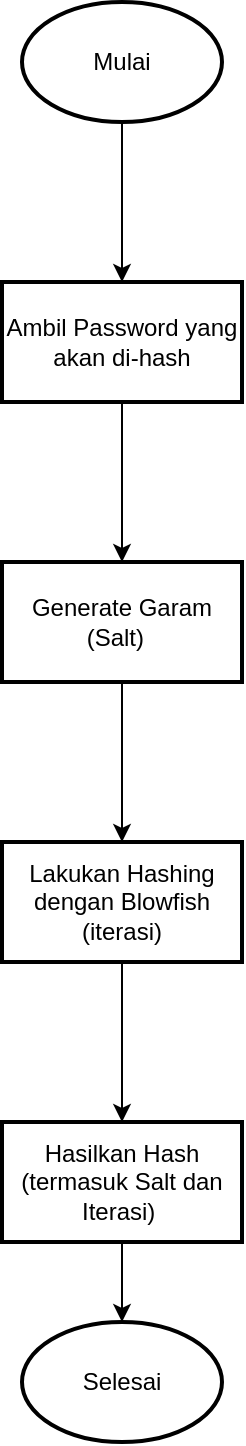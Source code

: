 <mxfile version="25.0.3">
  <diagram name="Page-1" id="dUojVJcg9I0yXATBw-jy">
    <mxGraphModel dx="1078" dy="769" grid="1" gridSize="10" guides="1" tooltips="1" connect="1" arrows="1" fold="1" page="1" pageScale="1" pageWidth="850" pageHeight="1100" math="0" shadow="0">
      <root>
        <mxCell id="0" />
        <mxCell id="1" parent="0" />
        <mxCell id="468RHzVQhFKLnzU3z11W-3" value="" style="edgeStyle=orthogonalEdgeStyle;rounded=0;orthogonalLoop=1;jettySize=auto;html=1;" edge="1" parent="1" source="468RHzVQhFKLnzU3z11W-1" target="468RHzVQhFKLnzU3z11W-2">
          <mxGeometry relative="1" as="geometry" />
        </mxCell>
        <mxCell id="468RHzVQhFKLnzU3z11W-1" value="Mulai" style="strokeWidth=2;html=1;shape=mxgraph.flowchart.start_1;whiteSpace=wrap;" vertex="1" parent="1">
          <mxGeometry x="370" y="310" width="100" height="60" as="geometry" />
        </mxCell>
        <mxCell id="468RHzVQhFKLnzU3z11W-5" value="" style="edgeStyle=orthogonalEdgeStyle;rounded=0;orthogonalLoop=1;jettySize=auto;html=1;" edge="1" parent="1" source="468RHzVQhFKLnzU3z11W-2" target="468RHzVQhFKLnzU3z11W-4">
          <mxGeometry relative="1" as="geometry" />
        </mxCell>
        <mxCell id="468RHzVQhFKLnzU3z11W-2" value="Ambil Password yang akan di-hash" style="whiteSpace=wrap;html=1;strokeWidth=2;" vertex="1" parent="1">
          <mxGeometry x="360" y="450" width="120" height="60" as="geometry" />
        </mxCell>
        <mxCell id="468RHzVQhFKLnzU3z11W-7" value="" style="edgeStyle=orthogonalEdgeStyle;rounded=0;orthogonalLoop=1;jettySize=auto;html=1;" edge="1" parent="1" source="468RHzVQhFKLnzU3z11W-4" target="468RHzVQhFKLnzU3z11W-6">
          <mxGeometry relative="1" as="geometry" />
        </mxCell>
        <mxCell id="468RHzVQhFKLnzU3z11W-4" value="Generate Garam (Salt)&amp;nbsp;&amp;nbsp;" style="whiteSpace=wrap;html=1;strokeWidth=2;" vertex="1" parent="1">
          <mxGeometry x="360" y="590" width="120" height="60" as="geometry" />
        </mxCell>
        <mxCell id="468RHzVQhFKLnzU3z11W-9" value="" style="edgeStyle=orthogonalEdgeStyle;rounded=0;orthogonalLoop=1;jettySize=auto;html=1;" edge="1" parent="1" source="468RHzVQhFKLnzU3z11W-6" target="468RHzVQhFKLnzU3z11W-8">
          <mxGeometry relative="1" as="geometry" />
        </mxCell>
        <mxCell id="468RHzVQhFKLnzU3z11W-6" value="Lakukan Hashing dengan Blowfish (iterasi)" style="whiteSpace=wrap;html=1;strokeWidth=2;" vertex="1" parent="1">
          <mxGeometry x="360" y="730" width="120" height="60" as="geometry" />
        </mxCell>
        <mxCell id="468RHzVQhFKLnzU3z11W-8" value="Hasilkan Hash (termasuk Salt dan Iterasi)&amp;nbsp;" style="whiteSpace=wrap;html=1;strokeWidth=2;" vertex="1" parent="1">
          <mxGeometry x="360" y="870" width="120" height="60" as="geometry" />
        </mxCell>
        <mxCell id="468RHzVQhFKLnzU3z11W-10" value="Selesai" style="strokeWidth=2;html=1;shape=mxgraph.flowchart.start_1;whiteSpace=wrap;" vertex="1" parent="1">
          <mxGeometry x="370" y="970" width="100" height="60" as="geometry" />
        </mxCell>
        <mxCell id="468RHzVQhFKLnzU3z11W-11" style="edgeStyle=orthogonalEdgeStyle;rounded=0;orthogonalLoop=1;jettySize=auto;html=1;entryX=0.5;entryY=0;entryDx=0;entryDy=0;entryPerimeter=0;" edge="1" parent="1" source="468RHzVQhFKLnzU3z11W-8" target="468RHzVQhFKLnzU3z11W-10">
          <mxGeometry relative="1" as="geometry" />
        </mxCell>
      </root>
    </mxGraphModel>
  </diagram>
</mxfile>
